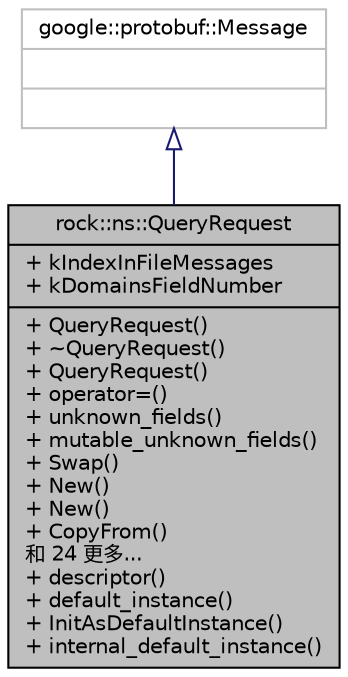 digraph "rock::ns::QueryRequest"
{
 // LATEX_PDF_SIZE
  edge [fontname="Helvetica",fontsize="10",labelfontname="Helvetica",labelfontsize="10"];
  node [fontname="Helvetica",fontsize="10",shape=record];
  Node1 [label="{rock::ns::QueryRequest\n|+ kIndexInFileMessages\l+ kDomainsFieldNumber\l|+ QueryRequest()\l+ ~QueryRequest()\l+ QueryRequest()\l+ operator=()\l+ unknown_fields()\l+ mutable_unknown_fields()\l+ Swap()\l+ New()\l+ New()\l+ CopyFrom()\l和 24 更多...\l+ descriptor()\l+ default_instance()\l+ InitAsDefaultInstance()\l+ internal_default_instance()\l}",height=0.2,width=0.4,color="black", fillcolor="grey75", style="filled", fontcolor="black",tooltip=" "];
  Node2 -> Node1 [dir="back",color="midnightblue",fontsize="10",style="solid",arrowtail="onormal"];
  Node2 [label="{google::protobuf::Message\n||}",height=0.2,width=0.4,color="grey75", fillcolor="white", style="filled",tooltip=" "];
}
